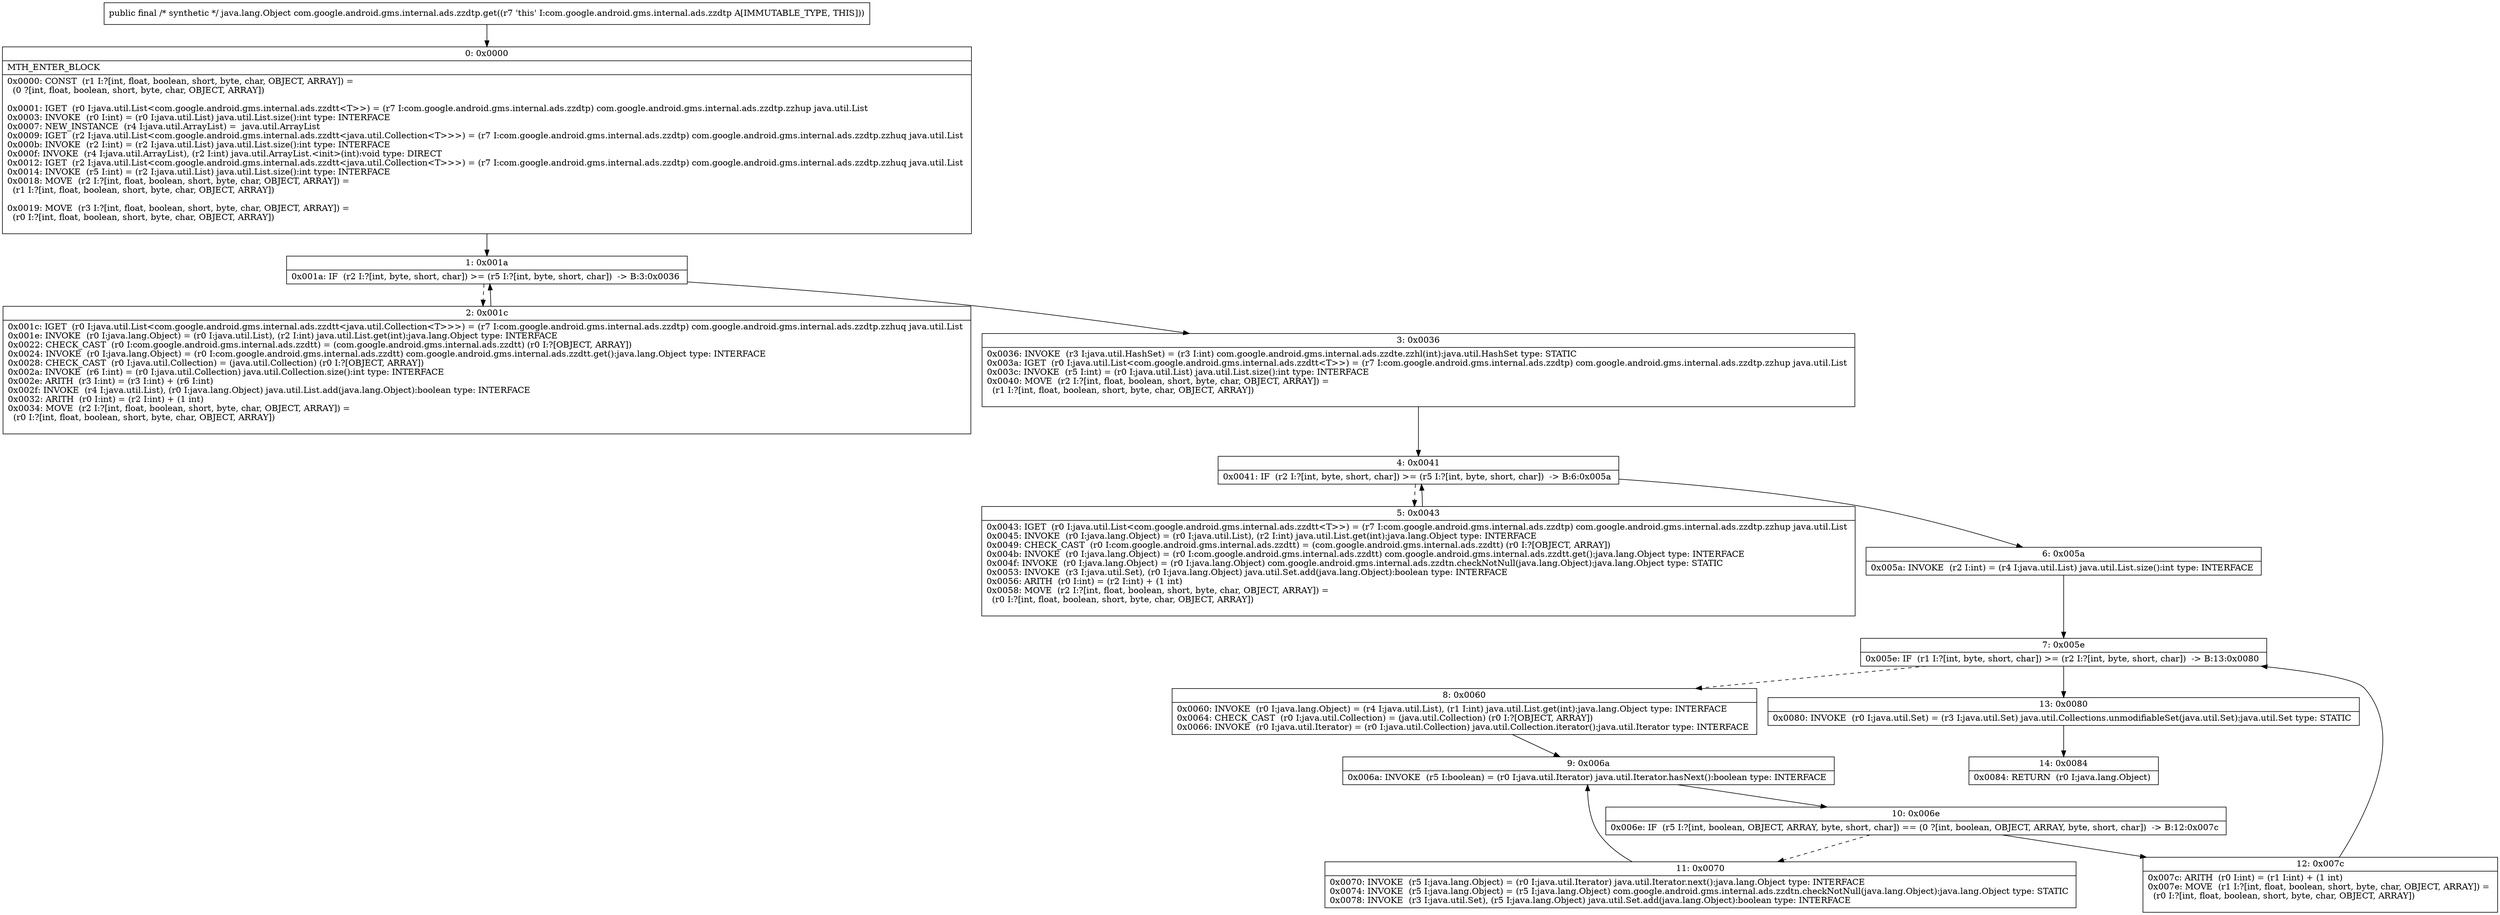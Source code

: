 digraph "CFG forcom.google.android.gms.internal.ads.zzdtp.get()Ljava\/lang\/Object;" {
Node_0 [shape=record,label="{0\:\ 0x0000|MTH_ENTER_BLOCK\l|0x0000: CONST  (r1 I:?[int, float, boolean, short, byte, char, OBJECT, ARRAY]) = \l  (0 ?[int, float, boolean, short, byte, char, OBJECT, ARRAY])\l \l0x0001: IGET  (r0 I:java.util.List\<com.google.android.gms.internal.ads.zzdtt\<T\>\>) = (r7 I:com.google.android.gms.internal.ads.zzdtp) com.google.android.gms.internal.ads.zzdtp.zzhup java.util.List \l0x0003: INVOKE  (r0 I:int) = (r0 I:java.util.List) java.util.List.size():int type: INTERFACE \l0x0007: NEW_INSTANCE  (r4 I:java.util.ArrayList) =  java.util.ArrayList \l0x0009: IGET  (r2 I:java.util.List\<com.google.android.gms.internal.ads.zzdtt\<java.util.Collection\<T\>\>\>) = (r7 I:com.google.android.gms.internal.ads.zzdtp) com.google.android.gms.internal.ads.zzdtp.zzhuq java.util.List \l0x000b: INVOKE  (r2 I:int) = (r2 I:java.util.List) java.util.List.size():int type: INTERFACE \l0x000f: INVOKE  (r4 I:java.util.ArrayList), (r2 I:int) java.util.ArrayList.\<init\>(int):void type: DIRECT \l0x0012: IGET  (r2 I:java.util.List\<com.google.android.gms.internal.ads.zzdtt\<java.util.Collection\<T\>\>\>) = (r7 I:com.google.android.gms.internal.ads.zzdtp) com.google.android.gms.internal.ads.zzdtp.zzhuq java.util.List \l0x0014: INVOKE  (r5 I:int) = (r2 I:java.util.List) java.util.List.size():int type: INTERFACE \l0x0018: MOVE  (r2 I:?[int, float, boolean, short, byte, char, OBJECT, ARRAY]) = \l  (r1 I:?[int, float, boolean, short, byte, char, OBJECT, ARRAY])\l \l0x0019: MOVE  (r3 I:?[int, float, boolean, short, byte, char, OBJECT, ARRAY]) = \l  (r0 I:?[int, float, boolean, short, byte, char, OBJECT, ARRAY])\l \l}"];
Node_1 [shape=record,label="{1\:\ 0x001a|0x001a: IF  (r2 I:?[int, byte, short, char]) \>= (r5 I:?[int, byte, short, char])  \-\> B:3:0x0036 \l}"];
Node_2 [shape=record,label="{2\:\ 0x001c|0x001c: IGET  (r0 I:java.util.List\<com.google.android.gms.internal.ads.zzdtt\<java.util.Collection\<T\>\>\>) = (r7 I:com.google.android.gms.internal.ads.zzdtp) com.google.android.gms.internal.ads.zzdtp.zzhuq java.util.List \l0x001e: INVOKE  (r0 I:java.lang.Object) = (r0 I:java.util.List), (r2 I:int) java.util.List.get(int):java.lang.Object type: INTERFACE \l0x0022: CHECK_CAST  (r0 I:com.google.android.gms.internal.ads.zzdtt) = (com.google.android.gms.internal.ads.zzdtt) (r0 I:?[OBJECT, ARRAY]) \l0x0024: INVOKE  (r0 I:java.lang.Object) = (r0 I:com.google.android.gms.internal.ads.zzdtt) com.google.android.gms.internal.ads.zzdtt.get():java.lang.Object type: INTERFACE \l0x0028: CHECK_CAST  (r0 I:java.util.Collection) = (java.util.Collection) (r0 I:?[OBJECT, ARRAY]) \l0x002a: INVOKE  (r6 I:int) = (r0 I:java.util.Collection) java.util.Collection.size():int type: INTERFACE \l0x002e: ARITH  (r3 I:int) = (r3 I:int) + (r6 I:int) \l0x002f: INVOKE  (r4 I:java.util.List), (r0 I:java.lang.Object) java.util.List.add(java.lang.Object):boolean type: INTERFACE \l0x0032: ARITH  (r0 I:int) = (r2 I:int) + (1 int) \l0x0034: MOVE  (r2 I:?[int, float, boolean, short, byte, char, OBJECT, ARRAY]) = \l  (r0 I:?[int, float, boolean, short, byte, char, OBJECT, ARRAY])\l \l}"];
Node_3 [shape=record,label="{3\:\ 0x0036|0x0036: INVOKE  (r3 I:java.util.HashSet) = (r3 I:int) com.google.android.gms.internal.ads.zzdte.zzhl(int):java.util.HashSet type: STATIC \l0x003a: IGET  (r0 I:java.util.List\<com.google.android.gms.internal.ads.zzdtt\<T\>\>) = (r7 I:com.google.android.gms.internal.ads.zzdtp) com.google.android.gms.internal.ads.zzdtp.zzhup java.util.List \l0x003c: INVOKE  (r5 I:int) = (r0 I:java.util.List) java.util.List.size():int type: INTERFACE \l0x0040: MOVE  (r2 I:?[int, float, boolean, short, byte, char, OBJECT, ARRAY]) = \l  (r1 I:?[int, float, boolean, short, byte, char, OBJECT, ARRAY])\l \l}"];
Node_4 [shape=record,label="{4\:\ 0x0041|0x0041: IF  (r2 I:?[int, byte, short, char]) \>= (r5 I:?[int, byte, short, char])  \-\> B:6:0x005a \l}"];
Node_5 [shape=record,label="{5\:\ 0x0043|0x0043: IGET  (r0 I:java.util.List\<com.google.android.gms.internal.ads.zzdtt\<T\>\>) = (r7 I:com.google.android.gms.internal.ads.zzdtp) com.google.android.gms.internal.ads.zzdtp.zzhup java.util.List \l0x0045: INVOKE  (r0 I:java.lang.Object) = (r0 I:java.util.List), (r2 I:int) java.util.List.get(int):java.lang.Object type: INTERFACE \l0x0049: CHECK_CAST  (r0 I:com.google.android.gms.internal.ads.zzdtt) = (com.google.android.gms.internal.ads.zzdtt) (r0 I:?[OBJECT, ARRAY]) \l0x004b: INVOKE  (r0 I:java.lang.Object) = (r0 I:com.google.android.gms.internal.ads.zzdtt) com.google.android.gms.internal.ads.zzdtt.get():java.lang.Object type: INTERFACE \l0x004f: INVOKE  (r0 I:java.lang.Object) = (r0 I:java.lang.Object) com.google.android.gms.internal.ads.zzdtn.checkNotNull(java.lang.Object):java.lang.Object type: STATIC \l0x0053: INVOKE  (r3 I:java.util.Set), (r0 I:java.lang.Object) java.util.Set.add(java.lang.Object):boolean type: INTERFACE \l0x0056: ARITH  (r0 I:int) = (r2 I:int) + (1 int) \l0x0058: MOVE  (r2 I:?[int, float, boolean, short, byte, char, OBJECT, ARRAY]) = \l  (r0 I:?[int, float, boolean, short, byte, char, OBJECT, ARRAY])\l \l}"];
Node_6 [shape=record,label="{6\:\ 0x005a|0x005a: INVOKE  (r2 I:int) = (r4 I:java.util.List) java.util.List.size():int type: INTERFACE \l}"];
Node_7 [shape=record,label="{7\:\ 0x005e|0x005e: IF  (r1 I:?[int, byte, short, char]) \>= (r2 I:?[int, byte, short, char])  \-\> B:13:0x0080 \l}"];
Node_8 [shape=record,label="{8\:\ 0x0060|0x0060: INVOKE  (r0 I:java.lang.Object) = (r4 I:java.util.List), (r1 I:int) java.util.List.get(int):java.lang.Object type: INTERFACE \l0x0064: CHECK_CAST  (r0 I:java.util.Collection) = (java.util.Collection) (r0 I:?[OBJECT, ARRAY]) \l0x0066: INVOKE  (r0 I:java.util.Iterator) = (r0 I:java.util.Collection) java.util.Collection.iterator():java.util.Iterator type: INTERFACE \l}"];
Node_9 [shape=record,label="{9\:\ 0x006a|0x006a: INVOKE  (r5 I:boolean) = (r0 I:java.util.Iterator) java.util.Iterator.hasNext():boolean type: INTERFACE \l}"];
Node_10 [shape=record,label="{10\:\ 0x006e|0x006e: IF  (r5 I:?[int, boolean, OBJECT, ARRAY, byte, short, char]) == (0 ?[int, boolean, OBJECT, ARRAY, byte, short, char])  \-\> B:12:0x007c \l}"];
Node_11 [shape=record,label="{11\:\ 0x0070|0x0070: INVOKE  (r5 I:java.lang.Object) = (r0 I:java.util.Iterator) java.util.Iterator.next():java.lang.Object type: INTERFACE \l0x0074: INVOKE  (r5 I:java.lang.Object) = (r5 I:java.lang.Object) com.google.android.gms.internal.ads.zzdtn.checkNotNull(java.lang.Object):java.lang.Object type: STATIC \l0x0078: INVOKE  (r3 I:java.util.Set), (r5 I:java.lang.Object) java.util.Set.add(java.lang.Object):boolean type: INTERFACE \l}"];
Node_12 [shape=record,label="{12\:\ 0x007c|0x007c: ARITH  (r0 I:int) = (r1 I:int) + (1 int) \l0x007e: MOVE  (r1 I:?[int, float, boolean, short, byte, char, OBJECT, ARRAY]) = \l  (r0 I:?[int, float, boolean, short, byte, char, OBJECT, ARRAY])\l \l}"];
Node_13 [shape=record,label="{13\:\ 0x0080|0x0080: INVOKE  (r0 I:java.util.Set) = (r3 I:java.util.Set) java.util.Collections.unmodifiableSet(java.util.Set):java.util.Set type: STATIC \l}"];
Node_14 [shape=record,label="{14\:\ 0x0084|0x0084: RETURN  (r0 I:java.lang.Object) \l}"];
MethodNode[shape=record,label="{public final \/* synthetic *\/ java.lang.Object com.google.android.gms.internal.ads.zzdtp.get((r7 'this' I:com.google.android.gms.internal.ads.zzdtp A[IMMUTABLE_TYPE, THIS])) }"];
MethodNode -> Node_0;
Node_0 -> Node_1;
Node_1 -> Node_2[style=dashed];
Node_1 -> Node_3;
Node_2 -> Node_1;
Node_3 -> Node_4;
Node_4 -> Node_5[style=dashed];
Node_4 -> Node_6;
Node_5 -> Node_4;
Node_6 -> Node_7;
Node_7 -> Node_8[style=dashed];
Node_7 -> Node_13;
Node_8 -> Node_9;
Node_9 -> Node_10;
Node_10 -> Node_11[style=dashed];
Node_10 -> Node_12;
Node_11 -> Node_9;
Node_12 -> Node_7;
Node_13 -> Node_14;
}

